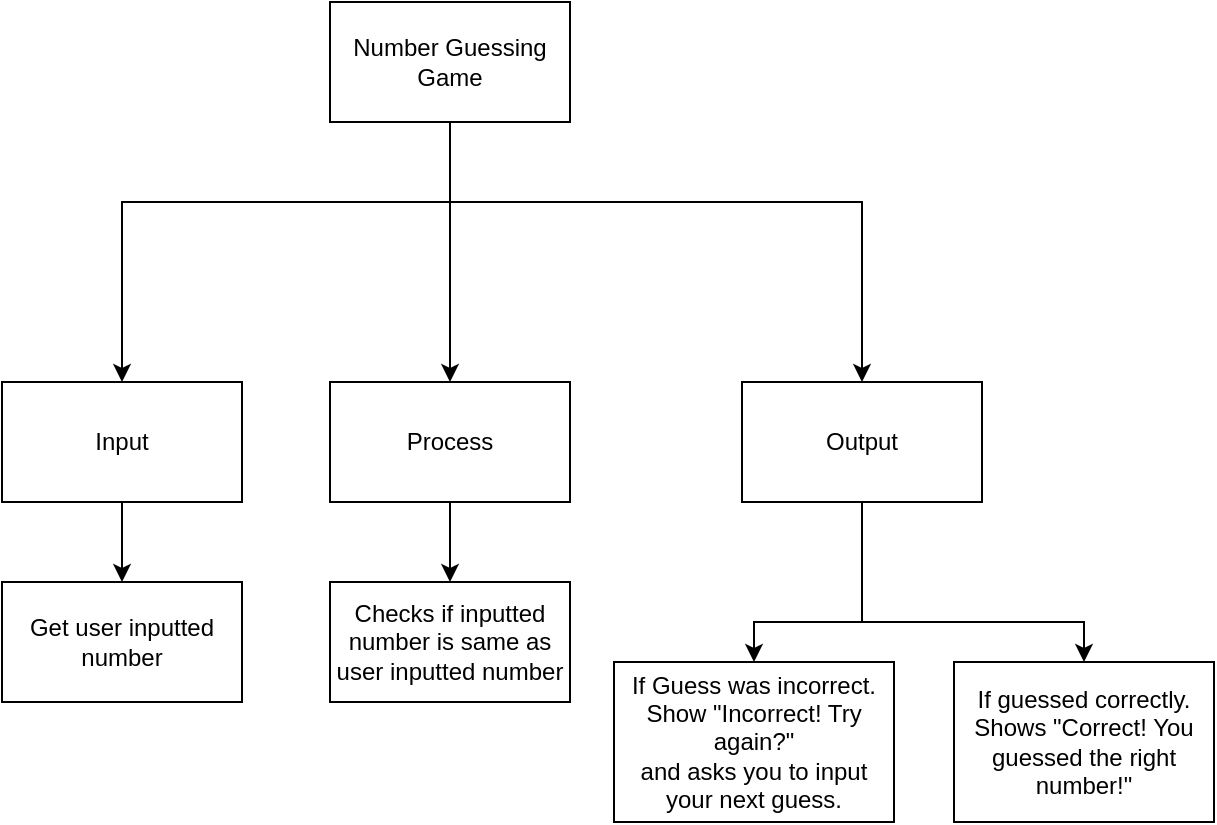 <mxfile>
    <diagram id="pLT_od_KXsjE_QDWdCDo" name="Page-1">
        <mxGraphModel dx="594" dy="529" grid="1" gridSize="10" guides="1" tooltips="1" connect="1" arrows="1" fold="1" page="1" pageScale="1" pageWidth="827" pageHeight="1169" math="0" shadow="0">
            <root>
                <mxCell id="0"/>
                <mxCell id="1" parent="0"/>
                <mxCell id="3" style="edgeStyle=orthogonalEdgeStyle;html=1;entryX=0.5;entryY=0;entryDx=0;entryDy=0;rounded=0;" parent="1" source="6" target="9" edge="1">
                    <mxGeometry relative="1" as="geometry">
                        <Array as="points">
                            <mxPoint x="358" y="140"/>
                            <mxPoint x="194" y="140"/>
                        </Array>
                    </mxGeometry>
                </mxCell>
                <mxCell id="5" style="edgeStyle=orthogonalEdgeStyle;shape=connector;rounded=0;html=1;entryX=0.5;entryY=0;entryDx=0;entryDy=0;labelBackgroundColor=default;fontFamily=Helvetica;fontSize=11;fontColor=default;endArrow=classic;strokeColor=default;" parent="1" source="6" target="12" edge="1">
                    <mxGeometry relative="1" as="geometry"/>
                </mxCell>
                <mxCell id="29" style="edgeStyle=orthogonalEdgeStyle;rounded=0;html=1;entryX=0.5;entryY=0;entryDx=0;entryDy=0;fontSize=12;" parent="1" source="6" target="15" edge="1">
                    <mxGeometry relative="1" as="geometry">
                        <Array as="points">
                            <mxPoint x="358" y="140"/>
                            <mxPoint x="564" y="140"/>
                        </Array>
                    </mxGeometry>
                </mxCell>
                <mxCell id="6" value="Number Guessing Game" style="rounded=0;whiteSpace=wrap;html=1;" parent="1" vertex="1">
                    <mxGeometry x="298" y="40" width="120" height="60" as="geometry"/>
                </mxCell>
                <mxCell id="7" style="edgeStyle=orthogonalEdgeStyle;rounded=0;html=1;entryX=0.5;entryY=0;entryDx=0;entryDy=0;elbow=vertical;" parent="1" source="9" target="16" edge="1">
                    <mxGeometry relative="1" as="geometry"/>
                </mxCell>
                <mxCell id="9" value="Input" style="rounded=0;whiteSpace=wrap;html=1;" parent="1" vertex="1">
                    <mxGeometry x="134" y="230" width="120" height="60" as="geometry"/>
                </mxCell>
                <mxCell id="26" style="edgeStyle=orthogonalEdgeStyle;rounded=0;html=1;" parent="1" source="12" target="24" edge="1">
                    <mxGeometry relative="1" as="geometry"/>
                </mxCell>
                <mxCell id="12" value="Process" style="rounded=0;whiteSpace=wrap;html=1;" parent="1" vertex="1">
                    <mxGeometry x="298" y="230" width="120" height="60" as="geometry"/>
                </mxCell>
                <mxCell id="31" style="edgeStyle=orthogonalEdgeStyle;html=1;entryX=0.5;entryY=0;entryDx=0;entryDy=0;rounded=0;" parent="1" source="15" target="30" edge="1">
                    <mxGeometry relative="1" as="geometry">
                        <Array as="points">
                            <mxPoint x="564" y="350"/>
                            <mxPoint x="510" y="350"/>
                        </Array>
                    </mxGeometry>
                </mxCell>
                <mxCell id="32" style="edgeStyle=orthogonalEdgeStyle;rounded=0;html=1;entryX=0.5;entryY=0;entryDx=0;entryDy=0;" parent="1" source="15" target="21" edge="1">
                    <mxGeometry relative="1" as="geometry">
                        <Array as="points">
                            <mxPoint x="564" y="350"/>
                            <mxPoint x="675" y="350"/>
                        </Array>
                    </mxGeometry>
                </mxCell>
                <mxCell id="15" value="Output" style="rounded=0;whiteSpace=wrap;html=1;" parent="1" vertex="1">
                    <mxGeometry x="504" y="230" width="120" height="60" as="geometry"/>
                </mxCell>
                <mxCell id="16" value="Get user inputted number" style="rounded=0;whiteSpace=wrap;html=1;" parent="1" vertex="1">
                    <mxGeometry x="134" y="330" width="120" height="60" as="geometry"/>
                </mxCell>
                <mxCell id="21" value="&lt;span style=&quot;font-size: 12px&quot;&gt;If guessed correctly. Shows &quot;Correct! You guessed the right number!&quot;&lt;/span&gt;" style="rounded=0;whiteSpace=wrap;html=1;fontFamily=Helvetica;fontSize=11;fontColor=default;" parent="1" vertex="1">
                    <mxGeometry x="610" y="370" width="130" height="80" as="geometry"/>
                </mxCell>
                <mxCell id="24" value="&lt;font style=&quot;font-size: 12px&quot;&gt;Checks if inputted number is same as user inputted number&lt;/font&gt;" style="rounded=0;whiteSpace=wrap;html=1;fontFamily=Helvetica;fontSize=11;fontColor=default;" parent="1" vertex="1">
                    <mxGeometry x="298" y="330" width="120" height="60" as="geometry"/>
                </mxCell>
                <mxCell id="30" value="If Guess was incorrect.&lt;br&gt;Show &quot;Incorrect! Try again?&quot;&lt;br&gt;and asks you to input your next guess." style="rounded=0;whiteSpace=wrap;html=1;" parent="1" vertex="1">
                    <mxGeometry x="440" y="370" width="140" height="80" as="geometry"/>
                </mxCell>
            </root>
        </mxGraphModel>
    </diagram>
</mxfile>